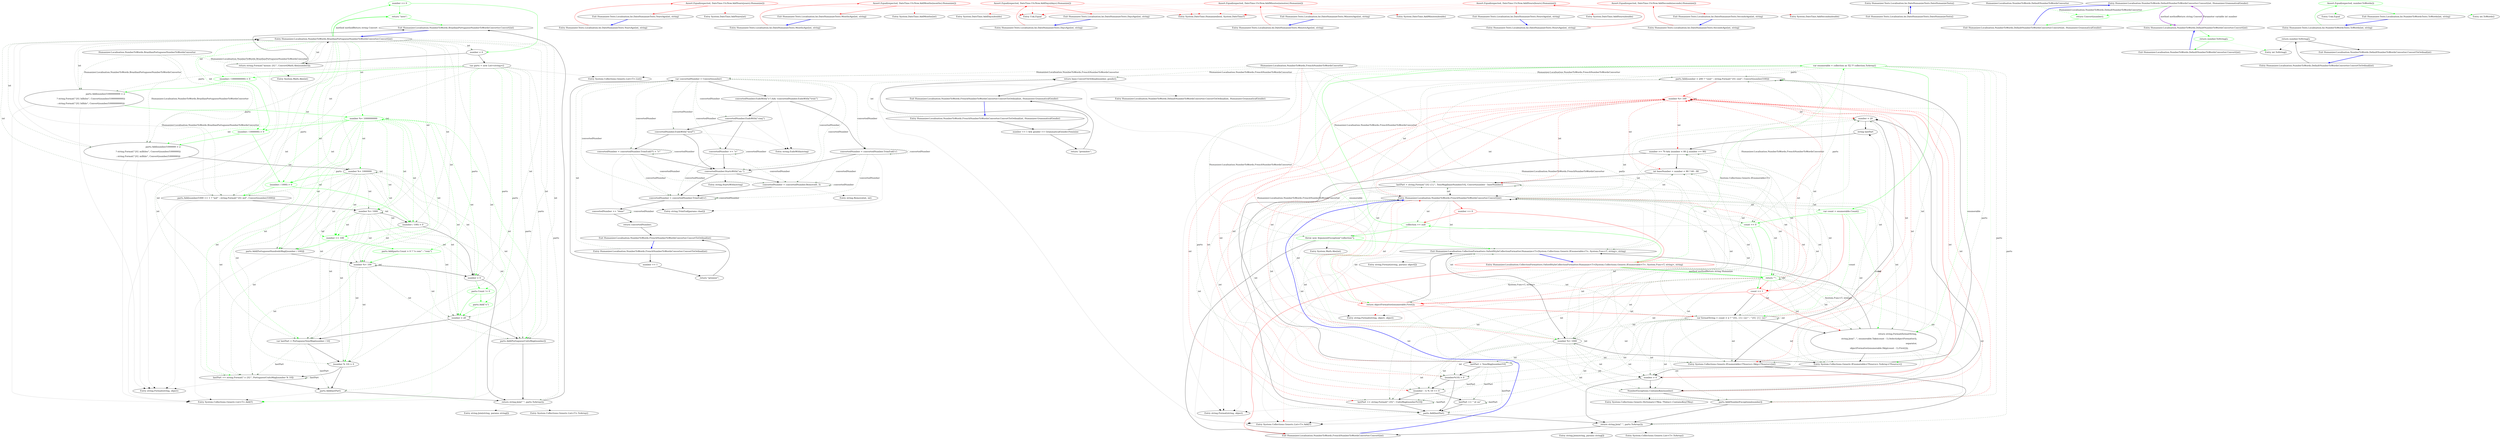 digraph  {
d1 [label="number == 0", span="13-13", cluster="Humanizer.Localisation.NumberToWords.BrazilianPortugueseNumberToWordsConverter.Convert(int)", color=green, community=0];
d0 [label="Entry Humanizer.Localisation.NumberToWords.BrazilianPortugueseNumberToWordsConverter.Convert(int)", span="11-11", cluster="Humanizer.Localisation.NumberToWords.BrazilianPortugueseNumberToWordsConverter.Convert(int)"];
d2 [label="return ''zero'';", span="14-14", cluster="Humanizer.Localisation.NumberToWords.BrazilianPortugueseNumberToWordsConverter.Convert(int)", color=green, community=0];
d3 [label="number < 0", span="16-16", cluster="Humanizer.Localisation.NumberToWords.BrazilianPortugueseNumberToWordsConverter.Convert(int)"];
d6 [label="(number / 1000000000) > 0", span="21-21", cluster="Humanizer.Localisation.NumberToWords.BrazilianPortugueseNumberToWordsConverter.Convert(int)", color=green, community=0];
d5 [label="var parts = new List<string>()", span="19-19", cluster="Humanizer.Localisation.NumberToWords.BrazilianPortugueseNumberToWordsConverter.Convert(int)"];
d7 [label="parts.Add(number/1000000000 > 2\r\n                    ? string.Format(''{0} bilhões'', Convert(number/1000000000))\r\n                    : string.Format(''{0} bilhão'', Convert(number/1000000000)))", span="23-25", cluster="Humanizer.Localisation.NumberToWords.BrazilianPortugueseNumberToWordsConverter.Convert(int)"];
d9 [label="(number / 1000000) > 0", span="30-30", cluster="Humanizer.Localisation.NumberToWords.BrazilianPortugueseNumberToWordsConverter.Convert(int)", color=green, community=0];
d8 [label="number %= 1000000000", span="27-27", cluster="Humanizer.Localisation.NumberToWords.BrazilianPortugueseNumberToWordsConverter.Convert(int)", color=green, community=0];
d10 [label="parts.Add(number/1000000 > 2\r\n                    ? string.Format(''{0} milhões'', Convert(number/1000000))\r\n                    : string.Format(''{0} milhão'', Convert(number/1000000)))", span="32-34", cluster="Humanizer.Localisation.NumberToWords.BrazilianPortugueseNumberToWordsConverter.Convert(int)"];
d11 [label="number %= 1000000", span="36-36", cluster="Humanizer.Localisation.NumberToWords.BrazilianPortugueseNumberToWordsConverter.Convert(int)"];
d12 [label="(number / 1000) > 0", span="39-39", cluster="Humanizer.Localisation.NumberToWords.BrazilianPortugueseNumberToWordsConverter.Convert(int)", color=green, community=0];
d13 [label="parts.Add(number/1000 == 1 ? ''mil'' : string.Format(''{0} mil'', Convert(number/1000)))", span="41-41", cluster="Humanizer.Localisation.NumberToWords.BrazilianPortugueseNumberToWordsConverter.Convert(int)"];
d14 [label="number %= 1000", span="42-42", cluster="Humanizer.Localisation.NumberToWords.BrazilianPortugueseNumberToWordsConverter.Convert(int)"];
d15 [label="(number / 100) > 0", span="45-45", cluster="Humanizer.Localisation.NumberToWords.BrazilianPortugueseNumberToWordsConverter.Convert(int)"];
d16 [label="number == 100", span="47-47", cluster="Humanizer.Localisation.NumberToWords.BrazilianPortugueseNumberToWordsConverter.Convert(int)", color=green, community=0];
d18 [label="parts.Add(PortugueseHundredsMap[(number / 100)])", span="50-50", cluster="Humanizer.Localisation.NumberToWords.BrazilianPortugueseNumberToWordsConverter.Convert(int)"];
d19 [label="number %= 100", span="52-52", cluster="Humanizer.Localisation.NumberToWords.BrazilianPortugueseNumberToWordsConverter.Convert(int)"];
d20 [label="number > 0", span="55-55", cluster="Humanizer.Localisation.NumberToWords.BrazilianPortugueseNumberToWordsConverter.Convert(int)"];
d23 [label="number < 20", span="60-60", cluster="Humanizer.Localisation.NumberToWords.BrazilianPortugueseNumberToWordsConverter.Convert(int)"];
d24 [label="parts.Add(PortugueseUnitsMap[number])", span="61-61", cluster="Humanizer.Localisation.NumberToWords.BrazilianPortugueseNumberToWordsConverter.Convert(int)"];
d25 [label="var lastPart = PortugueseTensMap[number / 10]", span="64-64", cluster="Humanizer.Localisation.NumberToWords.BrazilianPortugueseNumberToWordsConverter.Convert(int)"];
d26 [label="(number % 10) > 0", span="65-65", cluster="Humanizer.Localisation.NumberToWords.BrazilianPortugueseNumberToWordsConverter.Convert(int)"];
d27 [label="lastPart += string.Format('' e {0}'', PortugueseUnitsMap[number % 10])", span="66-66", cluster="Humanizer.Localisation.NumberToWords.BrazilianPortugueseNumberToWordsConverter.Convert(int)"];
d17 [label="parts.Add(parts.Count > 0 ? ''e cem'' : ''cem'')", span="48-48", cluster="Humanizer.Localisation.NumberToWords.BrazilianPortugueseNumberToWordsConverter.Convert(int)", color=green, community=0];
d30 [label="Exit Humanizer.Localisation.NumberToWords.BrazilianPortugueseNumberToWordsConverter.Convert(int)", span="11-11", cluster="Humanizer.Localisation.NumberToWords.BrazilianPortugueseNumberToWordsConverter.Convert(int)"];
d34 [label="Entry System.Collections.Generic.List<T>.Add(T)", span="0-0", cluster="System.Collections.Generic.List<T>.Add(T)"];
d21 [label="parts.Count != 0", span="57-57", cluster="Humanizer.Localisation.NumberToWords.BrazilianPortugueseNumberToWordsConverter.Convert(int)", color=green, community=0];
d22 [label="parts.Add(''e'')", span="58-58", cluster="Humanizer.Localisation.NumberToWords.BrazilianPortugueseNumberToWordsConverter.Convert(int)", color=green, community=0];
d4 [label="return string.Format(''menos {0}'', Convert(Math.Abs(number)));", span="17-17", cluster="Humanizer.Localisation.NumberToWords.BrazilianPortugueseNumberToWordsConverter.Convert(int)"];
d33 [label="Entry System.Collections.Generic.List<T>.List()", span="0-0", cluster="System.Collections.Generic.List<T>.List()"];
d28 [label="parts.Add(lastPart)", span="68-68", cluster="Humanizer.Localisation.NumberToWords.BrazilianPortugueseNumberToWordsConverter.Convert(int)"];
d29 [label="return string.Join('' '', parts.ToArray());", span="72-72", cluster="Humanizer.Localisation.NumberToWords.BrazilianPortugueseNumberToWordsConverter.Convert(int)"];
d37 [label="Humanizer.Localisation.NumberToWords.BrazilianPortugueseNumberToWordsConverter", span=""];
d32 [label="Entry string.Format(string, object)", span="0-0", cluster="string.Format(string, object)"];
d31 [label="Entry System.Math.Abs(int)", span="0-0", cluster="System.Math.Abs(int)"];
d35 [label="Entry System.Collections.Generic.List<T>.ToArray()", span="0-0", cluster="System.Collections.Generic.List<T>.ToArray()"];
d36 [label="Entry string.Join(string, params string[])", span="0-0", cluster="string.Join(string, params string[])"];
m0_6 [label="Entry System.DateTime.Humanize(bool, System.DateTime?)", span="17-17", cluster="System.DateTime.Humanize(bool, System.DateTime?)", file="DateHumanizeTests.cs"];
m0_19 [label="Entry System.DateTime.AddMonths(int)", span="0-0", cluster="System.DateTime.AddMonths(int)", file="DateHumanizeTests.cs"];
m0_24 [label="Entry Humanizer.Tests.Localisation.he.DateHumanizeTests.YearsAgo(int, string)", span="65-65", cluster="Humanizer.Tests.Localisation.he.DateHumanizeTests.YearsAgo(int, string)", file="DateHumanizeTests.cs"];
m0_25 [label="Assert.Equal(expected, DateTime.UtcNow.AddYears(years).Humanize())", span="67-67", cluster="Humanizer.Tests.Localisation.he.DateHumanizeTests.YearsAgo(int, string)", color=red, community=0, file="DateHumanizeTests.cs"];
m0_26 [label="Exit Humanizer.Tests.Localisation.he.DateHumanizeTests.YearsAgo(int, string)", span="65-65", cluster="Humanizer.Tests.Localisation.he.DateHumanizeTests.YearsAgo(int, string)", file="DateHumanizeTests.cs"];
m0_15 [label="Entry System.DateTime.AddMinutes(double)", span="0-0", cluster="System.DateTime.AddMinutes(double)", file="DateHumanizeTests.cs"];
m0_16 [label="Entry Humanizer.Tests.Localisation.he.DateHumanizeTests.MonthsAgo(int, string)", span="45-45", cluster="Humanizer.Tests.Localisation.he.DateHumanizeTests.MonthsAgo(int, string)", file="DateHumanizeTests.cs"];
m0_17 [label="Assert.Equal(expected, DateTime.UtcNow.AddMonths(months).Humanize())", span="47-47", cluster="Humanizer.Tests.Localisation.he.DateHumanizeTests.MonthsAgo(int, string)", color=red, community=0, file="DateHumanizeTests.cs"];
m0_18 [label="Exit Humanizer.Tests.Localisation.he.DateHumanizeTests.MonthsAgo(int, string)", span="45-45", cluster="Humanizer.Tests.Localisation.he.DateHumanizeTests.MonthsAgo(int, string)", file="DateHumanizeTests.cs"];
m0_2 [label="Entry Humanizer.Tests.Localisation.he.DateHumanizeTests.DaysAgo(int, string)", span="15-15", cluster="Humanizer.Tests.Localisation.he.DateHumanizeTests.DaysAgo(int, string)", file="DateHumanizeTests.cs"];
m0_3 [label="Assert.Equal(expected, DateTime.UtcNow.AddDays(days).Humanize())", span="17-17", cluster="Humanizer.Tests.Localisation.he.DateHumanizeTests.DaysAgo(int, string)", color=red, community=0, file="DateHumanizeTests.cs"];
m0_4 [label="Exit Humanizer.Tests.Localisation.he.DateHumanizeTests.DaysAgo(int, string)", span="15-15", cluster="Humanizer.Tests.Localisation.he.DateHumanizeTests.DaysAgo(int, string)", file="DateHumanizeTests.cs"];
m0_12 [label="Entry Humanizer.Tests.Localisation.he.DateHumanizeTests.MinutesAgo(int, string)", span="35-35", cluster="Humanizer.Tests.Localisation.he.DateHumanizeTests.MinutesAgo(int, string)", file="DateHumanizeTests.cs"];
m0_13 [label="Assert.Equal(expected, DateTime.UtcNow.AddMinutes(minutes).Humanize())", span="37-37", cluster="Humanizer.Tests.Localisation.he.DateHumanizeTests.MinutesAgo(int, string)", color=red, community=0, file="DateHumanizeTests.cs"];
m0_14 [label="Exit Humanizer.Tests.Localisation.he.DateHumanizeTests.MinutesAgo(int, string)", span="35-35", cluster="Humanizer.Tests.Localisation.he.DateHumanizeTests.MinutesAgo(int, string)", file="DateHumanizeTests.cs"];
m0_23 [label="Entry System.DateTime.AddSeconds(double)", span="0-0", cluster="System.DateTime.AddSeconds(double)", file="DateHumanizeTests.cs"];
m0_27 [label="Entry System.DateTime.AddYears(int)", span="0-0", cluster="System.DateTime.AddYears(int)", file="DateHumanizeTests.cs"];
m0_7 [label="Entry Unk.Equal", span="", cluster="Unk.Equal", file="DateHumanizeTests.cs"];
m0_8 [label="Entry Humanizer.Tests.Localisation.he.DateHumanizeTests.HoursAgo(int, string)", span="25-25", cluster="Humanizer.Tests.Localisation.he.DateHumanizeTests.HoursAgo(int, string)", file="DateHumanizeTests.cs"];
m0_9 [label="Assert.Equal(expected, DateTime.UtcNow.AddHours(hours).Humanize())", span="27-27", cluster="Humanizer.Tests.Localisation.he.DateHumanizeTests.HoursAgo(int, string)", color=red, community=0, file="DateHumanizeTests.cs"];
m0_10 [label="Exit Humanizer.Tests.Localisation.he.DateHumanizeTests.HoursAgo(int, string)", span="25-25", cluster="Humanizer.Tests.Localisation.he.DateHumanizeTests.HoursAgo(int, string)", file="DateHumanizeTests.cs"];
m0_20 [label="Entry Humanizer.Tests.Localisation.he.DateHumanizeTests.SecondsAgo(int, string)", span="55-55", cluster="Humanizer.Tests.Localisation.he.DateHumanizeTests.SecondsAgo(int, string)", file="DateHumanizeTests.cs"];
m0_21 [label="Assert.Equal(expected, DateTime.UtcNow.AddSeconds(seconds).Humanize())", span="57-57", cluster="Humanizer.Tests.Localisation.he.DateHumanizeTests.SecondsAgo(int, string)", color=red, community=0, file="DateHumanizeTests.cs"];
m0_22 [label="Exit Humanizer.Tests.Localisation.he.DateHumanizeTests.SecondsAgo(int, string)", span="55-55", cluster="Humanizer.Tests.Localisation.he.DateHumanizeTests.SecondsAgo(int, string)", file="DateHumanizeTests.cs"];
m0_5 [label="Entry System.DateTime.AddDays(double)", span="0-0", cluster="System.DateTime.AddDays(double)", file="DateHumanizeTests.cs"];
m0_0 [label="Entry Humanizer.Tests.Localisation.he.DateHumanizeTests.DateHumanizeTests()", span="8-8", cluster="Humanizer.Tests.Localisation.he.DateHumanizeTests.DateHumanizeTests()", file="DateHumanizeTests.cs"];
m0_1 [label="Exit Humanizer.Tests.Localisation.he.DateHumanizeTests.DateHumanizeTests()", span="8-8", cluster="Humanizer.Tests.Localisation.he.DateHumanizeTests.DateHumanizeTests()", file="DateHumanizeTests.cs"];
m0_11 [label="Entry System.DateTime.AddHours(double)", span="0-0", cluster="System.DateTime.AddHours(double)", file="DateHumanizeTests.cs"];
m1_0 [label="Entry Humanizer.Localisation.NumberToWords.DefaultNumberToWordsConverter.Convert(int, Humanizer.GrammaticalGender)", span="4-4", cluster="Humanizer.Localisation.NumberToWords.DefaultNumberToWordsConverter.Convert(int, Humanizer.GrammaticalGender)", file="DefaultNumberToWordsConverter.cs"];
m1_1 [label="return Convert(number);", span="6-6", cluster="Humanizer.Localisation.NumberToWords.DefaultNumberToWordsConverter.Convert(int, Humanizer.GrammaticalGender)", color=green, community=0, file="DefaultNumberToWordsConverter.cs"];
m1_2 [label="Exit Humanizer.Localisation.NumberToWords.DefaultNumberToWordsConverter.Convert(int, Humanizer.GrammaticalGender)", span="4-4", cluster="Humanizer.Localisation.NumberToWords.DefaultNumberToWordsConverter.Convert(int, Humanizer.GrammaticalGender)", file="DefaultNumberToWordsConverter.cs"];
m1_6 [label="Entry int.ToString()", span="0-0", cluster="int.ToString()", file="DefaultNumberToWordsConverter.cs"];
m1_3 [label="Entry Humanizer.Localisation.NumberToWords.DefaultNumberToWordsConverter.Convert(int)", span="9-9", cluster="Humanizer.Localisation.NumberToWords.DefaultNumberToWordsConverter.Convert(int)", file="DefaultNumberToWordsConverter.cs"];
m1_4 [label="return number.ToString();", span="11-11", cluster="Humanizer.Localisation.NumberToWords.DefaultNumberToWordsConverter.Convert(int)", color=green, community=0, file="DefaultNumberToWordsConverter.cs"];
m1_5 [label="Exit Humanizer.Localisation.NumberToWords.DefaultNumberToWordsConverter.Convert(int)", span="9-9", cluster="Humanizer.Localisation.NumberToWords.DefaultNumberToWordsConverter.Convert(int)", file="DefaultNumberToWordsConverter.cs"];
m1_7 [label="Entry Humanizer.Localisation.NumberToWords.DefaultNumberToWordsConverter.ConvertToOrdinal(int)", span="14-14", cluster="Humanizer.Localisation.NumberToWords.DefaultNumberToWordsConverter.ConvertToOrdinal(int)", file="DefaultNumberToWordsConverter.cs"];
m1_8 [label="return number.ToString();", span="16-16", cluster="Humanizer.Localisation.NumberToWords.DefaultNumberToWordsConverter.ConvertToOrdinal(int)", file="DefaultNumberToWordsConverter.cs"];
m1_9 [label="Exit Humanizer.Localisation.NumberToWords.DefaultNumberToWordsConverter.ConvertToOrdinal(int)", span="14-14", cluster="Humanizer.Localisation.NumberToWords.DefaultNumberToWordsConverter.ConvertToOrdinal(int)", file="DefaultNumberToWordsConverter.cs"];
m1_10 [label="Humanizer.Localisation.NumberToWords.DefaultNumberToWordsConverter", span="", file="DefaultNumberToWordsConverter.cs"];
m5_38 [label="Entry string.Format(string, object, object)", span="0-0", cluster="string.Format(string, object, object)", file="NumberToWordsExtension.cs"];
m5_68 [label="Entry string.StartsWith(string)", span="0-0", cluster="string.StartsWith(string)", file="NumberToWordsExtension.cs"];
m5_40 [label="Entry string.Format(string, params object[])", span="0-0", cluster="string.Format(string, params object[])", file="NumberToWordsExtension.cs"];
m5_21 [label="number < 20", span="64-64", cluster="Humanizer.Localisation.NumberToWords.FrenchNumberToWordsConverter.Convert(int)", file="NumberToWordsExtension.cs"];
m5_36 [label="Entry string.Format(string, object)", span="0-0", cluster="string.Format(string, object)", file="NumberToWordsExtension.cs"];
m5_41 [label="Entry System.Collections.Generic.Dictionary<TKey, TValue>.ContainsKey(TKey)", span="0-0", cluster="System.Collections.Generic.Dictionary<TKey, TValue>.ContainsKey(TKey)", file="NumberToWordsExtension.cs"];
m5_66 [label="Entry string.EndsWith(string)", span="0-0", cluster="string.EndsWith(string)", file="NumberToWordsExtension.cs"];
m5_18 [label="number > 0", span="60-60", cluster="Humanizer.Localisation.NumberToWords.FrenchNumberToWordsConverter.Convert(int)", file="NumberToWordsExtension.cs"];
m5_14 [label="number %= 1000", span="51-51", cluster="Humanizer.Localisation.NumberToWords.FrenchNumberToWordsConverter.Convert(int)", file="NumberToWordsExtension.cs"];
m5_43 [label="Entry string.Join(string, params string[])", span="0-0", cluster="string.Join(string, params string[])", file="NumberToWordsExtension.cs"];
m5_67 [label="Entry string.TrimEnd(params char[])", span="0-0", cluster="string.TrimEnd(params char[])", file="NumberToWordsExtension.cs"];
m5_35 [label="Entry System.Math.Abs(int)", span="0-0", cluster="System.Math.Abs(int)", file="NumberToWordsExtension.cs"];
m5_23 [label="string lastPart", span="68-68", cluster="Humanizer.Localisation.NumberToWords.FrenchNumberToWordsConverter.Convert(int)", file="NumberToWordsExtension.cs"];
m5_19 [label="NumberExceptions.ContainsKey(number)", span="62-62", cluster="Humanizer.Localisation.NumberToWords.FrenchNumberToWordsConverter.Convert(int)", file="NumberToWordsExtension.cs"];
m5_42 [label="Entry System.Collections.Generic.List<T>.ToArray()", span="0-0", cluster="System.Collections.Generic.List<T>.ToArray()", file="NumberToWordsExtension.cs"];
m5_50 [label="Entry Humanizer.Localisation.NumberToWords.FrenchNumberToWordsConverter.ConvertToOrdinal(int)", span="100-100", cluster="Humanizer.Localisation.NumberToWords.FrenchNumberToWordsConverter.ConvertToOrdinal(int)", file="NumberToWordsExtension.cs"];
m5_51 [label="number == 1", span="102-102", cluster="Humanizer.Localisation.NumberToWords.FrenchNumberToWordsConverter.ConvertToOrdinal(int)", file="NumberToWordsExtension.cs"];
m5_53 [label="var convertedNumber = Convert(number)", span="105-105", cluster="Humanizer.Localisation.NumberToWords.FrenchNumberToWordsConverter.ConvertToOrdinal(int)", file="NumberToWordsExtension.cs"];
m5_52 [label="return ''premier'';", span="103-103", cluster="Humanizer.Localisation.NumberToWords.FrenchNumberToWordsConverter.ConvertToOrdinal(int)", file="NumberToWordsExtension.cs"];
m5_54 [label="convertedNumber.EndsWith(''s'') && !convertedNumber.EndsWith(''trois'')", span="107-107", cluster="Humanizer.Localisation.NumberToWords.FrenchNumberToWordsConverter.ConvertToOrdinal(int)", file="NumberToWordsExtension.cs"];
m5_55 [label="convertedNumber = convertedNumber.TrimEnd('s')", span="108-108", cluster="Humanizer.Localisation.NumberToWords.FrenchNumberToWordsConverter.ConvertToOrdinal(int)", file="NumberToWordsExtension.cs"];
m5_56 [label="convertedNumber.EndsWith(''cinq'')", span="109-109", cluster="Humanizer.Localisation.NumberToWords.FrenchNumberToWordsConverter.ConvertToOrdinal(int)", file="NumberToWordsExtension.cs"];
m5_57 [label="convertedNumber += ''u''", span="110-110", cluster="Humanizer.Localisation.NumberToWords.FrenchNumberToWordsConverter.ConvertToOrdinal(int)", file="NumberToWordsExtension.cs"];
m5_58 [label="convertedNumber.EndsWith(''neuf'')", span="111-111", cluster="Humanizer.Localisation.NumberToWords.FrenchNumberToWordsConverter.ConvertToOrdinal(int)", file="NumberToWordsExtension.cs"];
m5_59 [label="convertedNumber = convertedNumber.TrimEnd('f') + ''v''", span="112-112", cluster="Humanizer.Localisation.NumberToWords.FrenchNumberToWordsConverter.ConvertToOrdinal(int)", file="NumberToWordsExtension.cs"];
m5_60 [label="convertedNumber.StartsWith(''un '')", span="114-114", cluster="Humanizer.Localisation.NumberToWords.FrenchNumberToWordsConverter.ConvertToOrdinal(int)", file="NumberToWordsExtension.cs"];
m5_61 [label="convertedNumber = convertedNumber.Remove(0, 3)", span="115-115", cluster="Humanizer.Localisation.NumberToWords.FrenchNumberToWordsConverter.ConvertToOrdinal(int)", file="NumberToWordsExtension.cs"];
m5_62 [label="convertedNumber = convertedNumber.TrimEnd('e')", span="117-117", cluster="Humanizer.Localisation.NumberToWords.FrenchNumberToWordsConverter.ConvertToOrdinal(int)", file="NumberToWordsExtension.cs"];
m5_63 [label="convertedNumber += ''ième''", span="118-118", cluster="Humanizer.Localisation.NumberToWords.FrenchNumberToWordsConverter.ConvertToOrdinal(int)", file="NumberToWordsExtension.cs"];
m5_64 [label="return convertedNumber;", span="119-119", cluster="Humanizer.Localisation.NumberToWords.FrenchNumberToWordsConverter.ConvertToOrdinal(int)", file="NumberToWordsExtension.cs"];
m5_65 [label="Exit Humanizer.Localisation.NumberToWords.FrenchNumberToWordsConverter.ConvertToOrdinal(int)", span="100-100", cluster="Humanizer.Localisation.NumberToWords.FrenchNumberToWordsConverter.ConvertToOrdinal(int)", file="NumberToWordsExtension.cs"];
m5_17 [label="number %= 100", span="57-57", cluster="Humanizer.Localisation.NumberToWords.FrenchNumberToWordsConverter.Convert(int)", file="NumberToWordsExtension.cs", color=red, community=0];
m5_16 [label="parts.Add(number < 200 ? ''cent'' : string.Format(''{0} cent'', Convert(number/100)))", span="56-56", cluster="Humanizer.Localisation.NumberToWords.FrenchNumberToWordsConverter.Convert(int)", file="NumberToWordsExtension.cs"];
m5_20 [label="parts.Add(NumberExceptions[number])", span="63-63", cluster="Humanizer.Localisation.NumberToWords.FrenchNumberToWordsConverter.Convert(int)", file="NumberToWordsExtension.cs"];
m5_44 [label="Entry Humanizer.Localisation.NumberToWords.FrenchNumberToWordsConverter.ConvertToOrdinal(int, Humanizer.GrammaticalGender)", span="92-92", cluster="Humanizer.Localisation.NumberToWords.FrenchNumberToWordsConverter.ConvertToOrdinal(int, Humanizer.GrammaticalGender)", file="NumberToWordsExtension.cs"];
m5_45 [label="number == 1 && gender == GrammaticalGender.Feminine", span="94-94", cluster="Humanizer.Localisation.NumberToWords.FrenchNumberToWordsConverter.ConvertToOrdinal(int, Humanizer.GrammaticalGender)", file="NumberToWordsExtension.cs"];
m5_47 [label="return base.ConvertToOrdinal(number, gender);", span="97-97", cluster="Humanizer.Localisation.NumberToWords.FrenchNumberToWordsConverter.ConvertToOrdinal(int, Humanizer.GrammaticalGender)", file="NumberToWordsExtension.cs"];
m5_46 [label="return ''première'';", span="95-95", cluster="Humanizer.Localisation.NumberToWords.FrenchNumberToWordsConverter.ConvertToOrdinal(int, Humanizer.GrammaticalGender)", file="NumberToWordsExtension.cs"];
m5_48 [label="Exit Humanizer.Localisation.NumberToWords.FrenchNumberToWordsConverter.ConvertToOrdinal(int, Humanizer.GrammaticalGender)", span="92-92", cluster="Humanizer.Localisation.NumberToWords.FrenchNumberToWordsConverter.ConvertToOrdinal(int, Humanizer.GrammaticalGender)", file="NumberToWordsExtension.cs"];
m5_49 [label="Entry Humanizer.Localisation.NumberToWords.DefaultNumberToWordsConverter.ConvertToOrdinal(int, Humanizer.GrammaticalGender)", span="35-35", cluster="Humanizer.Localisation.NumberToWords.DefaultNumberToWordsConverter.ConvertToOrdinal(int, Humanizer.GrammaticalGender)", file="NumberToWordsExtension.cs"];
m5_0 [label="Entry Humanizer.Localisation.NumberToWords.FrenchNumberToWordsConverter.Convert(int)", span="17-17", cluster="Humanizer.Localisation.NumberToWords.FrenchNumberToWordsConverter.Convert(int)", file="NumberToWordsExtension.cs"];
m5_1 [label="number == 0", span="19-19", cluster="Humanizer.Localisation.NumberToWords.FrenchNumberToWordsConverter.Convert(int)", color=red, community=0, file="NumberToWordsExtension.cs"];
m5_3 [label="collection == null", span="15-15", cluster="Humanizer.Localisation.CollectionFormatters.OxfordStyleCollectionFormatter.Humanize<T>(System.Collections.Generic.IEnumerable<T>, System.Func<T, string>, string)", file="NumberToWordsExtension.cs", color=green, community=0];
m5_4 [label="throw new ArgumentException(''collection'');", span="16-16", cluster="Humanizer.Localisation.CollectionFormatters.OxfordStyleCollectionFormatter.Humanize<T>(System.Collections.Generic.IEnumerable<T>, System.Func<T, string>, string)", file="NumberToWordsExtension.cs", color=green, community=0];
m5_6 [label="var count = enumerable.Count()", span="20-20", cluster="Humanizer.Localisation.CollectionFormatters.OxfordStyleCollectionFormatter.Humanize<T>(System.Collections.Generic.IEnumerable<T>, System.Func<T, string>, string)", file="NumberToWordsExtension.cs", color=green, community=0];
m5_7 [label="count == 0", span="22-22", cluster="Humanizer.Localisation.CollectionFormatters.OxfordStyleCollectionFormatter.Humanize<T>(System.Collections.Generic.IEnumerable<T>, System.Func<T, string>, string)", file="NumberToWordsExtension.cs", color=green, community=0];
m5_8 [label="return '''';", span="23-23", cluster="Humanizer.Localisation.CollectionFormatters.OxfordStyleCollectionFormatter.Humanize<T>(System.Collections.Generic.IEnumerable<T>, System.Func<T, string>, string)", file="NumberToWordsExtension.cs", color=green, community=0];
m5_9 [label="count == 1", span="25-25", cluster="Humanizer.Localisation.CollectionFormatters.OxfordStyleCollectionFormatter.Humanize<T>(System.Collections.Generic.IEnumerable<T>, System.Func<T, string>, string)", color=red, community=0, file="NumberToWordsExtension.cs"];
m5_10 [label="return objectFormatter(enumerable.First());", span="26-26", cluster="Humanizer.Localisation.CollectionFormatters.OxfordStyleCollectionFormatter.Humanize<T>(System.Collections.Generic.IEnumerable<T>, System.Func<T, string>, string)", color=red, community=0, file="NumberToWordsExtension.cs"];
m5_11 [label="var formatString = count > 2 ? ''{0}, {1} {2}'' : ''{0} {1} {2}''", span="28-28", cluster="Humanizer.Localisation.CollectionFormatters.OxfordStyleCollectionFormatter.Humanize<T>(System.Collections.Generic.IEnumerable<T>, System.Func<T, string>, string)", file="NumberToWordsExtension.cs"];
m5_12 [label="return string.Format(formatString,\r\n                string.Join('', '', enumerable.Take(count - 1).Select(objectFormatter)),\r\n                separator,\r\n                objectFormatter(enumerable.Skip(count - 1).First()));", span="30-33", cluster="Humanizer.Localisation.CollectionFormatters.OxfordStyleCollectionFormatter.Humanize<T>(System.Collections.Generic.IEnumerable<T>, System.Func<T, string>, string)", file="NumberToWordsExtension.cs"];
m5_13 [label="Exit Humanizer.Localisation.CollectionFormatters.OxfordStyleCollectionFormatter.Humanize<T>(System.Collections.Generic.IEnumerable<T>, System.Func<T, string>, string)", span="13-13", cluster="Humanizer.Localisation.CollectionFormatters.OxfordStyleCollectionFormatter.Humanize<T>(System.Collections.Generic.IEnumerable<T>, System.Func<T, string>, string)", file="NumberToWordsExtension.cs"];
m5_15 [label="Entry System.Collections.Generic.IEnumerable<TSource>.ToArray<TSource>()", span="0-0", cluster="System.Collections.Generic.IEnumerable<TSource>.ToArray<TSource>()", file="NumberToWordsExtension.cs"];
m5_22 [label="Entry System.Collections.Generic.IEnumerable<TSource>.Skip<TSource>(int)", span="0-0", cluster="System.Collections.Generic.IEnumerable<TSource>.Skip<TSource>(int)", file="NumberToWordsExtension.cs"];
m5_24 [label="number >= 70 && (number < 80 || number >= 90)", span="69-69", cluster="Humanizer.Localisation.NumberToWords.FrenchNumberToWordsConverter.Convert(int)", file="NumberToWordsExtension.cs"];
m5_25 [label="int baseNumber = number < 80 ? 60 : 80", span="71-71", cluster="Humanizer.Localisation.NumberToWords.FrenchNumberToWordsConverter.Convert(int)", file="NumberToWordsExtension.cs"];
m5_26 [label="lastPart = string.Format(''{0}-{1}'', TensMap[baseNumber/10], Convert(number - baseNumber))", span="72-72", cluster="Humanizer.Localisation.NumberToWords.FrenchNumberToWordsConverter.Convert(int)", file="NumberToWordsExtension.cs"];
m5_27 [label="lastPart = TensMap[number/10]", span="76-76", cluster="Humanizer.Localisation.NumberToWords.FrenchNumberToWordsConverter.Convert(int)", file="NumberToWordsExtension.cs"];
m5_28 [label="(number%10) > 0", span="77-77", cluster="Humanizer.Localisation.NumberToWords.FrenchNumberToWordsConverter.Convert(int)", file="NumberToWordsExtension.cs"];
m5_29 [label="(number - 1) % 10 == 0", span="79-79", cluster="Humanizer.Localisation.NumberToWords.FrenchNumberToWordsConverter.Convert(int)", file="NumberToWordsExtension.cs"];
m5_31 [label="lastPart += string.Format(''-{0}'', UnitsMap[number%10])", span="82-82", cluster="Humanizer.Localisation.NumberToWords.FrenchNumberToWordsConverter.Convert(int)", file="NumberToWordsExtension.cs"];
m5_2 [label="Entry Humanizer.Localisation.CollectionFormatters.OxfordStyleCollectionFormatter.Humanize<T>(System.Collections.Generic.IEnumerable<T>, System.Func<T, string>, string)", span="13-13", cluster="Humanizer.Localisation.CollectionFormatters.OxfordStyleCollectionFormatter.Humanize<T>(System.Collections.Generic.IEnumerable<T>, System.Func<T, string>, string)", color=red, community=0, file="NumberToWordsExtension.cs"];
m5_5 [label="var enumerable = collection as T[] ?? collection.ToArray()", span="18-18", cluster="Humanizer.Localisation.CollectionFormatters.OxfordStyleCollectionFormatter.Humanize<T>(System.Collections.Generic.IEnumerable<T>, System.Func<T, string>, string)", file="NumberToWordsExtension.cs", color=green, community=0];
m5_32 [label="parts.Add(lastPart)", span="85-85", cluster="Humanizer.Localisation.NumberToWords.FrenchNumberToWordsConverter.Convert(int)", file="NumberToWordsExtension.cs"];
m5_33 [label="return string.Join('' '', parts.ToArray());", span="89-89", cluster="Humanizer.Localisation.NumberToWords.FrenchNumberToWordsConverter.Convert(int)", file="NumberToWordsExtension.cs"];
m5_30 [label="lastPart += '' et un''", span="80-80", cluster="Humanizer.Localisation.NumberToWords.FrenchNumberToWordsConverter.Convert(int)", file="NumberToWordsExtension.cs"];
m5_34 [label="Exit Humanizer.Localisation.NumberToWords.FrenchNumberToWordsConverter.Convert(int)", span="17-17", cluster="Humanizer.Localisation.NumberToWords.FrenchNumberToWordsConverter.Convert(int)", file="NumberToWordsExtension.cs"];
m5_39 [label="Entry System.Collections.Generic.List<T>.Add(T)", span="0-0", cluster="System.Collections.Generic.List<T>.Add(T)", file="NumberToWordsExtension.cs"];
m5_69 [label="Entry string.Remove(int, int)", span="0-0", cluster="string.Remove(int, int)", file="NumberToWordsExtension.cs"];
m5_70 [label="Humanizer.Localisation.NumberToWords.FrenchNumberToWordsConverter", span="", file="NumberToWordsExtension.cs"];
m6_6 [label="Entry Unk.Equal", span="", cluster="Unk.Equal", file="NumberToWordsTests.cs"];
m6_2 [label="Entry Humanizer.Tests.Localisation.he.NumberToWordsTests.ToWords(int, string)", span="47-47", cluster="Humanizer.Tests.Localisation.he.NumberToWordsTests.ToWords(int, string)", file="NumberToWordsTests.cs"];
m6_3 [label="Assert.Equal(expected, number.ToWords())", span="49-49", cluster="Humanizer.Tests.Localisation.he.NumberToWordsTests.ToWords(int, string)", color=green, community=0, file="NumberToWordsTests.cs"];
m6_4 [label="Exit Humanizer.Tests.Localisation.he.NumberToWordsTests.ToWords(int, string)", span="47-47", cluster="Humanizer.Tests.Localisation.he.NumberToWordsTests.ToWords(int, string)", file="NumberToWordsTests.cs"];
m6_5 [label="Entry int.ToWords()", span="31-31", cluster="int.ToWords()", file="NumberToWordsTests.cs"];
d1 -> d2  [key=0, style=solid, color=green];
d1 -> d3  [key=0, style=solid, color=green];
d0 -> d1  [key=0, style=solid, color=green];
d0 -> d6  [key=1, style=dashed, color=green, label=int];
d0 -> d8  [key=1, style=dashed, color=green, label=int];
d0 -> d9  [key=1, style=dashed, color=green, label=int];
d0 -> d12  [key=1, style=dashed, color=green, label=int];
d0 -> d16  [key=1, style=dashed, color=green, label=int];
d0 -> d2  [key=3, color=green, style=bold, label="method methodReturn string Convert"];
d0 -> d3  [key=1, style=dashed, color=darkseagreen4, label=int];
d0 -> d4  [key=1, style=dashed, color=darkseagreen4, label=int];
d0 -> d7  [key=1, style=dashed, color=darkseagreen4, label=int];
d0 -> d10  [key=1, style=dashed, color=darkseagreen4, label=int];
d0 -> d11  [key=1, style=dashed, color=darkseagreen4, label=int];
d0 -> d13  [key=1, style=dashed, color=darkseagreen4, label=int];
d0 -> d14  [key=1, style=dashed, color=darkseagreen4, label=int];
d0 -> d15  [key=1, style=dashed, color=darkseagreen4, label=int];
d0 -> d18  [key=1, style=dashed, color=darkseagreen4, label=int];
d0 -> d19  [key=1, style=dashed, color=darkseagreen4, label=int];
d0 -> d20  [key=1, style=dashed, color=darkseagreen4, label=int];
d0 -> d23  [key=1, style=dashed, color=darkseagreen4, label=int];
d0 -> d24  [key=1, style=dashed, color=darkseagreen4, label=int];
d0 -> d25  [key=1, style=dashed, color=darkseagreen4, label=int];
d0 -> d26  [key=1, style=dashed, color=darkseagreen4, label=int];
d0 -> d27  [key=1, style=dashed, color=darkseagreen4, label=int];
d2 -> d30  [key=0, style=solid, color=green];
d3 -> d4  [key=0, style=solid];
d3 -> d5  [key=0, style=solid];
d6 -> d7  [key=0, style=solid, color=green];
d6 -> d9  [key=0, style=solid, color=green];
d5 -> d6  [key=0, style=solid, color=green];
d5 -> d17  [key=1, style=dashed, color=green, label=parts];
d5 -> d21  [key=1, style=dashed, color=green, label=parts];
d5 -> d22  [key=1, style=dashed, color=green, label=parts];
d5 -> d33  [key=2, style=dotted];
d5 -> d7  [key=1, style=dashed, color=darkseagreen4, label=parts];
d5 -> d10  [key=1, style=dashed, color=darkseagreen4, label=parts];
d5 -> d13  [key=1, style=dashed, color=darkseagreen4, label=parts];
d5 -> d18  [key=1, style=dashed, color=darkseagreen4, label=parts];
d5 -> d24  [key=1, style=dashed, color=darkseagreen4, label=parts];
d5 -> d28  [key=1, style=dashed, color=darkseagreen4, label=parts];
d5 -> d29  [key=1, style=dashed, color=darkseagreen4, label=parts];
d7 -> d8  [key=0, style=solid, color=green];
d7 -> d0  [key=2, style=dotted];
d7 -> d32  [key=2, style=dotted];
d7 -> d34  [key=2, style=dotted];
d9 -> d10  [key=0, style=solid, color=green];
d9 -> d12  [key=0, style=solid, color=green];
d8 -> d8  [key=1, style=dashed, color=green, label=int];
d8 -> d9  [key=0, style=solid, color=green];
d8 -> d10  [key=1, style=dashed, color=green, label=int];
d8 -> d11  [key=1, style=dashed, color=green, label=int];
d8 -> d12  [key=1, style=dashed, color=green, label=int];
d8 -> d13  [key=1, style=dashed, color=green, label=int];
d8 -> d14  [key=1, style=dashed, color=green, label=int];
d8 -> d15  [key=1, style=dashed, color=green, label=int];
d8 -> d16  [key=1, style=dashed, color=green, label=int];
d8 -> d18  [key=1, style=dashed, color=green, label=int];
d8 -> d19  [key=1, style=dashed, color=green, label=int];
d8 -> d20  [key=1, style=dashed, color=green, label=int];
d8 -> d23  [key=1, style=dashed, color=green, label=int];
d8 -> d24  [key=1, style=dashed, color=green, label=int];
d8 -> d25  [key=1, style=dashed, color=green, label=int];
d8 -> d26  [key=1, style=dashed, color=green, label=int];
d8 -> d27  [key=1, style=dashed, color=green, label=int];
d10 -> d0  [key=2, style=dotted];
d10 -> d11  [key=0, style=solid];
d10 -> d32  [key=2, style=dotted];
d10 -> d34  [key=2, style=dotted];
d11 -> d12  [key=0, style=solid, color=green];
d11 -> d16  [key=1, style=dashed, color=green, label=int];
d11 -> d11  [key=1, style=dashed, color=darkseagreen4, label=int];
d11 -> d13  [key=1, style=dashed, color=darkseagreen4, label=int];
d11 -> d14  [key=1, style=dashed, color=darkseagreen4, label=int];
d11 -> d15  [key=1, style=dashed, color=darkseagreen4, label=int];
d11 -> d18  [key=1, style=dashed, color=darkseagreen4, label=int];
d11 -> d19  [key=1, style=dashed, color=darkseagreen4, label=int];
d11 -> d20  [key=1, style=dashed, color=darkseagreen4, label=int];
d11 -> d23  [key=1, style=dashed, color=darkseagreen4, label=int];
d11 -> d24  [key=1, style=dashed, color=darkseagreen4, label=int];
d11 -> d25  [key=1, style=dashed, color=darkseagreen4, label=int];
d11 -> d26  [key=1, style=dashed, color=darkseagreen4, label=int];
d11 -> d27  [key=1, style=dashed, color=darkseagreen4, label=int];
d12 -> d13  [key=0, style=solid, color=green];
d12 -> d15  [key=0, style=solid, color=green];
d13 -> d0  [key=2, style=dotted];
d13 -> d14  [key=0, style=solid];
d13 -> d32  [key=2, style=dotted];
d13 -> d34  [key=2, style=dotted];
d14 -> d16  [key=1, style=dashed, color=green, label=int];
d14 -> d14  [key=1, style=dashed, color=darkseagreen4, label=int];
d14 -> d15  [key=0, style=solid];
d14 -> d18  [key=1, style=dashed, color=darkseagreen4, label=int];
d14 -> d19  [key=1, style=dashed, color=darkseagreen4, label=int];
d14 -> d20  [key=1, style=dashed, color=darkseagreen4, label=int];
d14 -> d23  [key=1, style=dashed, color=darkseagreen4, label=int];
d14 -> d24  [key=1, style=dashed, color=darkseagreen4, label=int];
d14 -> d25  [key=1, style=dashed, color=darkseagreen4, label=int];
d14 -> d26  [key=1, style=dashed, color=darkseagreen4, label=int];
d14 -> d27  [key=1, style=dashed, color=darkseagreen4, label=int];
d15 -> d16  [key=0, style=solid, color=green];
d15 -> d20  [key=0, style=solid];
d16 -> d17  [key=0, style=solid, color=green];
d16 -> d18  [key=0, style=solid, color=green];
d18 -> d19  [key=0, style=solid];
d18 -> d34  [key=2, style=dotted];
d19 -> d19  [key=1, style=dashed, color=darkseagreen4, label=int];
d19 -> d20  [key=0, style=solid];
d19 -> d23  [key=1, style=dashed, color=darkseagreen4, label=int];
d19 -> d24  [key=1, style=dashed, color=darkseagreen4, label=int];
d19 -> d25  [key=1, style=dashed, color=darkseagreen4, label=int];
d19 -> d26  [key=1, style=dashed, color=darkseagreen4, label=int];
d19 -> d27  [key=1, style=dashed, color=darkseagreen4, label=int];
d20 -> d21  [key=0, style=solid, color=green];
d20 -> d29  [key=0, style=solid];
d23 -> d24  [key=0, style=solid];
d23 -> d25  [key=0, style=solid];
d24 -> d29  [key=0, style=solid];
d24 -> d34  [key=2, style=dotted];
d25 -> d26  [key=0, style=solid];
d25 -> d27  [key=1, style=dashed, color=darkseagreen4, label=lastPart];
d25 -> d28  [key=1, style=dashed, color=darkseagreen4, label=lastPart];
d26 -> d27  [key=0, style=solid];
d26 -> d28  [key=0, style=solid];
d27 -> d27  [key=1, style=dashed, color=darkseagreen4, label=lastPart];
d27 -> d28  [key=0, style=solid];
d27 -> d32  [key=2, style=dotted];
d17 -> d19  [key=0, style=solid, color=green];
d17 -> d34  [key=2, style=dotted, color=green];
d30 -> d0  [key=0, style=bold, color=blue];
d21 -> d22  [key=0, style=solid, color=green];
d21 -> d23  [key=0, style=solid, color=green];
d22 -> d23  [key=0, style=solid, color=green];
d22 -> d34  [key=2, style=dotted, color=green];
d4 -> d0  [key=2, style=dotted];
d4 -> d30  [key=0, style=solid];
d4 -> d31  [key=2, style=dotted];
d4 -> d32  [key=2, style=dotted];
d28 -> d34  [key=2, style=dotted];
d28 -> d29  [key=0, style=solid];
d29 -> d30  [key=0, style=solid];
d29 -> d35  [key=2, style=dotted];
d29 -> d36  [key=2, style=dotted];
d37 -> d7  [key=1, style=dashed, color=darkseagreen4, label="Humanizer.Localisation.NumberToWords.BrazilianPortugueseNumberToWordsConverter"];
d37 -> d10  [key=1, style=dashed, color=darkseagreen4, label="Humanizer.Localisation.NumberToWords.BrazilianPortugueseNumberToWordsConverter"];
d37 -> d13  [key=1, style=dashed, color=darkseagreen4, label="Humanizer.Localisation.NumberToWords.BrazilianPortugueseNumberToWordsConverter"];
d37 -> d4  [key=1, style=dashed, color=darkseagreen4, label="Humanizer.Localisation.NumberToWords.BrazilianPortugueseNumberToWordsConverter"];
m0_24 -> m0_25  [key=0, style=solid, color=red];
m0_25 -> m0_26  [key=0, style=solid, color=red];
m0_25 -> m0_27  [key=2, style=dotted, color=red];
m0_25 -> m0_6  [key=2, style=dotted, color=red];
m0_25 -> m0_7  [key=2, style=dotted, color=red];
m0_26 -> m0_24  [key=0, style=bold, color=blue];
m0_16 -> m0_17  [key=0, style=solid, color=red];
m0_17 -> m0_18  [key=0, style=solid, color=red];
m0_17 -> m0_19  [key=2, style=dotted, color=red];
m0_17 -> m0_6  [key=2, style=dotted, color=red];
m0_17 -> m0_7  [key=2, style=dotted, color=red];
m0_18 -> m0_16  [key=0, style=bold, color=blue];
m0_2 -> m0_3  [key=0, style=solid, color=red];
m0_3 -> m0_4  [key=0, style=solid, color=red];
m0_3 -> m0_5  [key=2, style=dotted, color=red];
m0_3 -> m0_6  [key=2, style=dotted, color=red];
m0_3 -> m0_7  [key=2, style=dotted, color=red];
m0_4 -> m0_2  [key=0, style=bold, color=blue];
m0_12 -> m0_13  [key=0, style=solid, color=red];
m0_13 -> m0_14  [key=0, style=solid, color=red];
m0_13 -> m0_15  [key=2, style=dotted, color=red];
m0_13 -> m0_6  [key=2, style=dotted, color=red];
m0_13 -> m0_7  [key=2, style=dotted, color=red];
m0_14 -> m0_12  [key=0, style=bold, color=blue];
m0_8 -> m0_9  [key=0, style=solid, color=red];
m0_9 -> m0_10  [key=0, style=solid, color=red];
m0_9 -> m0_11  [key=2, style=dotted, color=red];
m0_9 -> m0_6  [key=2, style=dotted, color=red];
m0_9 -> m0_7  [key=2, style=dotted, color=red];
m0_10 -> m0_8  [key=0, style=bold, color=blue];
m0_20 -> m0_21  [key=0, style=solid, color=red];
m0_21 -> m0_22  [key=0, style=solid, color=red];
m0_21 -> m0_23  [key=2, style=dotted, color=red];
m0_21 -> m0_6  [key=2, style=dotted, color=red];
m0_21 -> m0_7  [key=2, style=dotted, color=red];
m0_22 -> m0_20  [key=0, style=bold, color=blue];
m0_0 -> m0_1  [key=0, style=solid];
m0_1 -> m0_0  [key=0, style=bold, color=blue];
m1_0 -> m1_1  [key=0, style=solid, color=green];
m1_0 -> m1_3  [key=3, color=darkorchid, style=bold, label="method methodReturn string Convert"];
m1_1 -> m1_2  [key=0, style=solid, color=green];
m1_1 -> m1_3  [key=2, style=dotted, color=green];
m1_2 -> m1_0  [key=0, style=bold, color=blue];
m1_3 -> m1_4  [key=0, style=solid, color=green];
m1_3 -> m1_0  [key=3, color=darkorchid, style=bold, label="Parameter variable int number"];
m1_4 -> m1_5  [key=0, style=solid, color=green];
m1_4 -> m1_6  [key=2, style=dotted, color=green];
m1_5 -> m1_3  [key=0, style=bold, color=blue];
m1_7 -> m1_8  [key=0, style=solid];
m1_8 -> m1_6  [key=2, style=dotted];
m1_8 -> m1_9  [key=0, style=solid];
m1_9 -> m1_7  [key=0, style=bold, color=blue];
m1_10 -> m1_1  [key=1, style=dashed, color=green, label="Humanizer.Localisation.NumberToWords.DefaultNumberToWordsConverter"];
m5_21 -> m5_22  [key=0, style=solid];
m5_21 -> m5_23  [key=0, style=solid];
m5_18 -> m5_19  [key=0, style=solid];
m5_18 -> m5_33  [key=0, style=solid];
m5_14 -> m5_15  [key=0, style=solid];
m5_14 -> m5_14  [key=1, style=dashed, color=darkseagreen4, label=int];
m5_14 -> m5_16  [key=1, style=dashed, color=darkseagreen4, label=int];
m5_14 -> m5_17  [key=1, style=dashed, color=red, label=int];
m5_14 -> m5_18  [key=1, style=dashed, color=darkseagreen4, label=int];
m5_14 -> m5_19  [key=1, style=dashed, color=darkseagreen4, label=int];
m5_14 -> m5_20  [key=1, style=dashed, color=darkseagreen4, label=int];
m5_14 -> m5_21  [key=1, style=dashed, color=darkseagreen4, label=int];
m5_14 -> m5_22  [key=1, style=dashed, color=darkseagreen4, label=int];
m5_14 -> m5_24  [key=1, style=dashed, color=darkseagreen4, label=int];
m5_14 -> m5_25  [key=1, style=dashed, color=darkseagreen4, label=int];
m5_14 -> m5_26  [key=1, style=dashed, color=darkseagreen4, label=int];
m5_14 -> m5_27  [key=1, style=dashed, color=darkseagreen4, label=int];
m5_14 -> m5_28  [key=1, style=dashed, color=darkseagreen4, label=int];
m5_14 -> m5_29  [key=1, style=dashed, color=darkseagreen4, label=int];
m5_14 -> m5_31  [key=1, style=dashed, color=darkseagreen4, label=int];
m5_23 -> m5_24  [key=0, style=solid];
m5_19 -> m5_20  [key=0, style=solid];
m5_19 -> m5_21  [key=0, style=solid];
m5_19 -> m5_41  [key=2, style=dotted];
m5_50 -> m5_51  [key=0, style=solid];
m5_50 -> m5_53  [key=1, style=dashed, color=darkseagreen4, label=int];
m5_51 -> m5_52  [key=0, style=solid];
m5_51 -> m5_53  [key=0, style=solid];
m5_53 -> m5_54  [key=0, style=solid];
m5_53 -> m5_0  [key=2, style=dotted];
m5_53 -> m5_55  [key=1, style=dashed, color=darkseagreen4, label=convertedNumber];
m5_53 -> m5_56  [key=1, style=dashed, color=darkseagreen4, label=convertedNumber];
m5_53 -> m5_57  [key=1, style=dashed, color=darkseagreen4, label=convertedNumber];
m5_53 -> m5_58  [key=1, style=dashed, color=darkseagreen4, label=convertedNumber];
m5_53 -> m5_59  [key=1, style=dashed, color=darkseagreen4, label=convertedNumber];
m5_53 -> m5_60  [key=1, style=dashed, color=darkseagreen4, label=convertedNumber];
m5_53 -> m5_61  [key=1, style=dashed, color=darkseagreen4, label=convertedNumber];
m5_53 -> m5_62  [key=1, style=dashed, color=darkseagreen4, label=convertedNumber];
m5_52 -> m5_65  [key=0, style=solid];
m5_54 -> m5_55  [key=0, style=solid];
m5_54 -> m5_56  [key=0, style=solid];
m5_54 -> m5_66  [key=2, style=dotted];
m5_55 -> m5_60  [key=0, style=solid];
m5_55 -> m5_67  [key=2, style=dotted];
m5_55 -> m5_55  [key=1, style=dashed, color=darkseagreen4, label=convertedNumber];
m5_55 -> m5_61  [key=1, style=dashed, color=darkseagreen4, label=convertedNumber];
m5_55 -> m5_62  [key=1, style=dashed, color=darkseagreen4, label=convertedNumber];
m5_56 -> m5_57  [key=0, style=solid];
m5_56 -> m5_58  [key=0, style=solid];
m5_56 -> m5_66  [key=2, style=dotted];
m5_57 -> m5_60  [key=0, style=solid];
m5_57 -> m5_57  [key=1, style=dashed, color=darkseagreen4, label=convertedNumber];
m5_57 -> m5_61  [key=1, style=dashed, color=darkseagreen4, label=convertedNumber];
m5_57 -> m5_62  [key=1, style=dashed, color=darkseagreen4, label=convertedNumber];
m5_58 -> m5_59  [key=0, style=solid];
m5_58 -> m5_60  [key=0, style=solid];
m5_58 -> m5_66  [key=2, style=dotted];
m5_59 -> m5_60  [key=0, style=solid];
m5_59 -> m5_67  [key=2, style=dotted];
m5_59 -> m5_59  [key=1, style=dashed, color=darkseagreen4, label=convertedNumber];
m5_59 -> m5_61  [key=1, style=dashed, color=darkseagreen4, label=convertedNumber];
m5_59 -> m5_62  [key=1, style=dashed, color=darkseagreen4, label=convertedNumber];
m5_60 -> m5_61  [key=0, style=solid];
m5_60 -> m5_62  [key=0, style=solid];
m5_60 -> m5_68  [key=2, style=dotted];
m5_61 -> m5_62  [key=0, style=solid];
m5_61 -> m5_69  [key=2, style=dotted];
m5_61 -> m5_61  [key=1, style=dashed, color=darkseagreen4, label=convertedNumber];
m5_62 -> m5_63  [key=0, style=solid];
m5_62 -> m5_67  [key=2, style=dotted];
m5_62 -> m5_62  [key=1, style=dashed, color=darkseagreen4, label=convertedNumber];
m5_63 -> m5_64  [key=0, style=solid];
m5_63 -> m5_63  [key=1, style=dashed, color=darkseagreen4, label=convertedNumber];
m5_64 -> m5_65  [key=0, style=solid];
m5_65 -> m5_50  [key=0, style=bold, color=blue];
m5_17 -> m5_18  [key=0, style=solid, color=red];
m5_17 -> m5_17  [key=1, style=dashed, color=red, label=int];
m5_17 -> m5_19  [key=1, style=dashed, color=red, label=int];
m5_17 -> m5_20  [key=1, style=dashed, color=red, label=int];
m5_17 -> m5_21  [key=1, style=dashed, color=red, label=int];
m5_17 -> m5_22  [key=1, style=dashed, color=red, label=int];
m5_17 -> m5_24  [key=1, style=dashed, color=red, label=int];
m5_17 -> m5_25  [key=1, style=dashed, color=red, label=int];
m5_17 -> m5_26  [key=1, style=dashed, color=red, label=int];
m5_17 -> m5_27  [key=1, style=dashed, color=red, label=int];
m5_17 -> m5_28  [key=1, style=dashed, color=red, label=int];
m5_17 -> m5_29  [key=1, style=dashed, color=red, label=int];
m5_17 -> m5_31  [key=1, style=dashed, color=red, label=int];
m5_16 -> m5_17  [key=0, style=solid, color=red];
m5_16 -> m5_0  [key=2, style=dotted];
m5_16 -> m5_36  [key=2, style=dotted];
m5_16 -> m5_39  [key=2, style=dotted];
m5_20 -> m5_33  [key=0, style=solid];
m5_20 -> m5_39  [key=2, style=dotted];
m5_44 -> m5_45  [key=0, style=solid];
m5_44 -> m5_47  [key=1, style=dashed, color=darkseagreen4, label=int];
m5_45 -> m5_46  [key=0, style=solid];
m5_45 -> m5_47  [key=0, style=solid];
m5_47 -> m5_48  [key=0, style=solid];
m5_47 -> m5_49  [key=2, style=dotted];
m5_46 -> m5_48  [key=0, style=solid];
m5_48 -> m5_44  [key=0, style=bold, color=blue];
m5_0 -> m5_1  [key=0, style=solid, color=red];
m5_0 -> m5_3  [key=1, style=dashed, color=darkseagreen4, label=int];
m5_0 -> m5_4  [key=1, style=dashed, color=darkseagreen4, label=int];
m5_0 -> m5_6  [key=1, style=dashed, color=darkseagreen4, label=int];
m5_0 -> m5_7  [key=1, style=dashed, color=darkseagreen4, label=int];
m5_0 -> m5_8  [key=1, style=dashed, color=darkseagreen4, label=int];
m5_0 -> m5_9  [key=1, style=dashed, color=red, label=int];
m5_0 -> m5_10  [key=1, style=dashed, color=red, label=int];
m5_0 -> m5_11  [key=1, style=dashed, color=darkseagreen4, label=int];
m5_0 -> m5_12  [key=1, style=dashed, color=darkseagreen4, label=int];
m5_0 -> m5_13  [key=1, style=dashed, color=darkseagreen4, label=int];
m5_0 -> m5_14  [key=1, style=dashed, color=darkseagreen4, label=int];
m5_0 -> m5_15  [key=1, style=dashed, color=darkseagreen4, label=int];
m5_0 -> m5_16  [key=1, style=dashed, color=darkseagreen4, label=int];
m5_0 -> m5_17  [key=1, style=dashed, color=red, label=int];
m5_0 -> m5_18  [key=1, style=dashed, color=darkseagreen4, label=int];
m5_0 -> m5_19  [key=1, style=dashed, color=darkseagreen4, label=int];
m5_0 -> m5_20  [key=1, style=dashed, color=darkseagreen4, label=int];
m5_0 -> m5_21  [key=1, style=dashed, color=darkseagreen4, label=int];
m5_0 -> m5_22  [key=1, style=dashed, color=darkseagreen4, label=int];
m5_0 -> m5_24  [key=1, style=dashed, color=darkseagreen4, label=int];
m5_0 -> m5_25  [key=1, style=dashed, color=darkseagreen4, label=int];
m5_0 -> m5_26  [key=1, style=dashed, color=darkseagreen4, label=int];
m5_0 -> m5_27  [key=1, style=dashed, color=darkseagreen4, label=int];
m5_0 -> m5_28  [key=1, style=dashed, color=darkseagreen4, label=int];
m5_0 -> m5_29  [key=1, style=dashed, color=darkseagreen4, label=int];
m5_0 -> m5_31  [key=1, style=dashed, color=darkseagreen4, label=int];
m5_1 -> m5_2  [key=0, style=solid, color=red];
m5_1 -> m5_3  [key=0, style=solid, color=red];
m5_3 -> m5_4  [key=0, style=solid, color=green];
m5_3 -> m5_5  [key=0, style=solid, color=green];
m5_4 -> m5_34  [key=0, style=solid];
m5_4 -> m5_35  [key=2, style=dotted];
m5_4 -> m5_0  [key=2, style=dotted];
m5_4 -> m5_36  [key=2, style=dotted];
m5_4 -> m5_13  [key=0, style=solid, color=green];
m5_4 -> m5_14  [key=2, style=dotted, color=green];
m5_6 -> m5_7  [key=0, style=solid, color=green];
m5_6 -> m5_9  [key=0, style=solid, color=red];
m5_6 -> m5_16  [key=2, style=dotted, color=green];
m5_6 -> m5_11  [key=1, style=dashed, color=green, label=count];
m5_6 -> m5_12  [key=1, style=dashed, color=green, label=count];
m5_7 -> m5_8  [key=0, style=solid, color=green];
m5_7 -> m5_0  [key=2, style=dotted];
m5_7 -> m5_38  [key=2, style=dotted];
m5_7 -> m5_39  [key=2, style=dotted];
m5_7 -> m5_9  [key=0, style=solid, color=green];
m5_8 -> m5_9  [key=0, style=solid, color=red];
m5_8 -> m5_8  [key=1, style=dashed, color=darkseagreen4, label=int];
m5_8 -> m5_10  [key=1, style=dashed, color=red, label=int];
m5_8 -> m5_11  [key=1, style=dashed, color=darkseagreen4, label=int];
m5_8 -> m5_12  [key=1, style=dashed, color=darkseagreen4, label=int];
m5_8 -> m5_13  [key=1, style=dashed, color=darkseagreen4, label=int];
m5_8 -> m5_14  [key=1, style=dashed, color=darkseagreen4, label=int];
m5_8 -> m5_15  [key=1, style=dashed, color=darkseagreen4, label=int];
m5_8 -> m5_16  [key=1, style=dashed, color=darkseagreen4, label=int];
m5_8 -> m5_17  [key=1, style=dashed, color=red, label=int];
m5_8 -> m5_18  [key=1, style=dashed, color=darkseagreen4, label=int];
m5_8 -> m5_19  [key=1, style=dashed, color=darkseagreen4, label=int];
m5_8 -> m5_20  [key=1, style=dashed, color=darkseagreen4, label=int];
m5_8 -> m5_21  [key=1, style=dashed, color=darkseagreen4, label=int];
m5_8 -> m5_22  [key=1, style=dashed, color=darkseagreen4, label=int];
m5_8 -> m5_24  [key=1, style=dashed, color=darkseagreen4, label=int];
m5_8 -> m5_25  [key=1, style=dashed, color=darkseagreen4, label=int];
m5_8 -> m5_26  [key=1, style=dashed, color=darkseagreen4, label=int];
m5_8 -> m5_27  [key=1, style=dashed, color=darkseagreen4, label=int];
m5_8 -> m5_28  [key=1, style=dashed, color=darkseagreen4, label=int];
m5_8 -> m5_29  [key=1, style=dashed, color=darkseagreen4, label=int];
m5_8 -> m5_31  [key=1, style=dashed, color=darkseagreen4, label=int];
m5_9 -> m5_10  [key=0, style=solid, color=red];
m5_9 -> m5_12  [key=0, style=solid, color=red];
m5_9 -> m5_11  [key=0, style=solid];
m5_10 -> m5_11  [key=0, style=solid, color=red];
m5_10 -> m5_0  [key=2, style=dotted, color=red];
m5_10 -> m5_38  [key=2, style=dotted, color=red];
m5_10 -> m5_39  [key=2, style=dotted, color=red];
m5_10 -> m5_13  [key=0, style=solid];
m5_10 -> m5_17  [key=2, style=dotted];
m5_10 -> m5_18  [key=2, style=dotted];
m5_11 -> m5_12  [key=0, style=solid];
m5_11 -> m5_11  [key=1, style=dashed, color=darkseagreen4, label=int];
m5_11 -> m5_13  [key=1, style=dashed, color=darkseagreen4, label=int];
m5_11 -> m5_14  [key=1, style=dashed, color=darkseagreen4, label=int];
m5_11 -> m5_15  [key=1, style=dashed, color=darkseagreen4, label=int];
m5_11 -> m5_16  [key=1, style=dashed, color=darkseagreen4, label=int];
m5_11 -> m5_17  [key=1, style=dashed, color=red, label=int];
m5_11 -> m5_18  [key=1, style=dashed, color=darkseagreen4, label=int];
m5_11 -> m5_19  [key=1, style=dashed, color=darkseagreen4, label=int];
m5_11 -> m5_20  [key=1, style=dashed, color=darkseagreen4, label=int];
m5_11 -> m5_21  [key=1, style=dashed, color=darkseagreen4, label=int];
m5_11 -> m5_22  [key=1, style=dashed, color=darkseagreen4, label=int];
m5_11 -> m5_24  [key=1, style=dashed, color=darkseagreen4, label=int];
m5_11 -> m5_25  [key=1, style=dashed, color=darkseagreen4, label=int];
m5_11 -> m5_26  [key=1, style=dashed, color=darkseagreen4, label=int];
m5_11 -> m5_27  [key=1, style=dashed, color=darkseagreen4, label=int];
m5_11 -> m5_28  [key=1, style=dashed, color=darkseagreen4, label=int];
m5_11 -> m5_29  [key=1, style=dashed, color=darkseagreen4, label=int];
m5_11 -> m5_31  [key=1, style=dashed, color=darkseagreen4, label=int];
m5_12 -> m5_13  [key=0, style=solid];
m5_12 -> m5_15  [key=0, style=solid];
m5_12 -> m5_19  [key=2, style=dotted];
m5_12 -> m5_20  [key=2, style=dotted];
m5_12 -> m5_21  [key=2, style=dotted];
m5_12 -> m5_22  [key=2, style=dotted];
m5_12 -> m5_17  [key=2, style=dotted];
m5_12 -> m5_18  [key=2, style=dotted];
m5_12 -> m5_23  [key=2, style=dotted];
m5_13 -> m5_14  [key=0, style=solid];
m5_13 -> m5_40  [key=2, style=dotted];
m5_13 -> m5_0  [key=2, style=dotted];
m5_13 -> m5_36  [key=2, style=dotted];
m5_13 -> m5_39  [key=2, style=dotted];
m5_13 -> m5_2  [key=0, style=bold, color=blue];
m5_15 -> m5_16  [key=0, style=solid];
m5_15 -> m5_18  [key=0, style=solid];
m5_22 -> m5_33  [key=0, style=solid];
m5_22 -> m5_39  [key=2, style=dotted];
m5_24 -> m5_25  [key=0, style=solid];
m5_24 -> m5_27  [key=0, style=solid];
m5_25 -> m5_26  [key=0, style=solid];
m5_26 -> m5_32  [key=0, style=solid];
m5_26 -> m5_0  [key=2, style=dotted];
m5_26 -> m5_38  [key=2, style=dotted];
m5_27 -> m5_28  [key=0, style=solid];
m5_27 -> m5_30  [key=1, style=dashed, color=darkseagreen4, label=lastPart];
m5_27 -> m5_31  [key=1, style=dashed, color=darkseagreen4, label=lastPart];
m5_27 -> m5_32  [key=1, style=dashed, color=darkseagreen4, label=lastPart];
m5_28 -> m5_29  [key=0, style=solid];
m5_28 -> m5_32  [key=0, style=solid];
m5_29 -> m5_30  [key=0, style=solid];
m5_29 -> m5_31  [key=0, style=solid];
m5_31 -> m5_32  [key=0, style=solid];
m5_31 -> m5_36  [key=2, style=dotted];
m5_31 -> m5_31  [key=1, style=dashed, color=darkseagreen4, label=lastPart];
m5_2 -> m5_34  [key=0, style=solid, color=red];
m5_2 -> m5_3  [key=0, style=solid, color=green];
m5_2 -> m5_5  [key=1, style=dashed, color=green, label="System.Collections.Generic.IEnumerable<T>"];
m5_2 -> m5_8  [key=3, color=green, style=bold, label="method methodReturn string Humanize"];
m5_2 -> m5_10  [key=1, style=dashed, color=darkseagreen4, label="System.Func<T, string>"];
m5_2 -> m5_12  [key=1, style=dashed, color=darkseagreen4, label="System.Func<T, string>"];
m5_5 -> m5_6  [key=0, style=solid, color=green];
m5_5 -> d33  [key=2, style=dotted];
m5_5 -> m5_7  [key=1, style=dashed, color=darkseagreen4, label=parts];
m5_5 -> m5_10  [key=1, style=dashed, color=green, label=enumerable];
m5_5 -> m5_13  [key=1, style=dashed, color=darkseagreen4, label=parts];
m5_5 -> m5_16  [key=1, style=dashed, color=darkseagreen4, label=parts];
m5_5 -> m5_20  [key=1, style=dashed, color=darkseagreen4, label=parts];
m5_5 -> m5_22  [key=1, style=dashed, color=darkseagreen4, label=parts];
m5_5 -> m5_32  [key=1, style=dashed, color=darkseagreen4, label=parts];
m5_5 -> m5_33  [key=1, style=dashed, color=darkseagreen4, label=parts];
m5_5 -> m5_15  [key=2, style=dotted, color=green];
m5_5 -> m5_12  [key=1, style=dashed, color=green, label=enumerable];
m5_32 -> m5_33  [key=0, style=solid];
m5_32 -> m5_39  [key=2, style=dotted];
m5_33 -> m5_34  [key=0, style=solid];
m5_33 -> m5_42  [key=2, style=dotted];
m5_33 -> m5_43  [key=2, style=dotted];
m5_30 -> m5_32  [key=0, style=solid];
m5_30 -> m5_30  [key=1, style=dashed, color=darkseagreen4, label=lastPart];
m5_34 -> m5_0  [key=0, style=bold, color=blue];
m5_70 -> m5_4  [key=1, style=dashed, color=darkseagreen4, label="Humanizer.Localisation.NumberToWords.FrenchNumberToWordsConverter"];
m5_70 -> m5_7  [key=1, style=dashed, color=darkseagreen4, label="Humanizer.Localisation.NumberToWords.FrenchNumberToWordsConverter"];
m5_70 -> m5_10  [key=1, style=dashed, color=red, label="Humanizer.Localisation.NumberToWords.FrenchNumberToWordsConverter"];
m5_70 -> m5_13  [key=1, style=dashed, color=darkseagreen4, label="Humanizer.Localisation.NumberToWords.FrenchNumberToWordsConverter"];
m5_70 -> m5_16  [key=1, style=dashed, color=darkseagreen4, label="Humanizer.Localisation.NumberToWords.FrenchNumberToWordsConverter"];
m5_70 -> m5_26  [key=1, style=dashed, color=darkseagreen4, label="Humanizer.Localisation.NumberToWords.FrenchNumberToWordsConverter"];
m5_70 -> m5_47  [key=1, style=dashed, color=darkseagreen4, label="Humanizer.Localisation.NumberToWords.FrenchNumberToWordsConverter"];
m5_70 -> m5_53  [key=1, style=dashed, color=darkseagreen4, label="Humanizer.Localisation.NumberToWords.FrenchNumberToWordsConverter"];
m6_2 -> m6_3  [key=0, style=solid, color=green];
m6_3 -> m6_4  [key=0, style=solid, color=green];
m6_3 -> m6_5  [key=2, style=dotted, color=green];
m6_3 -> m6_6  [key=2, style=dotted, color=green];
m6_4 -> m6_2  [key=0, style=bold, color=blue];
}

